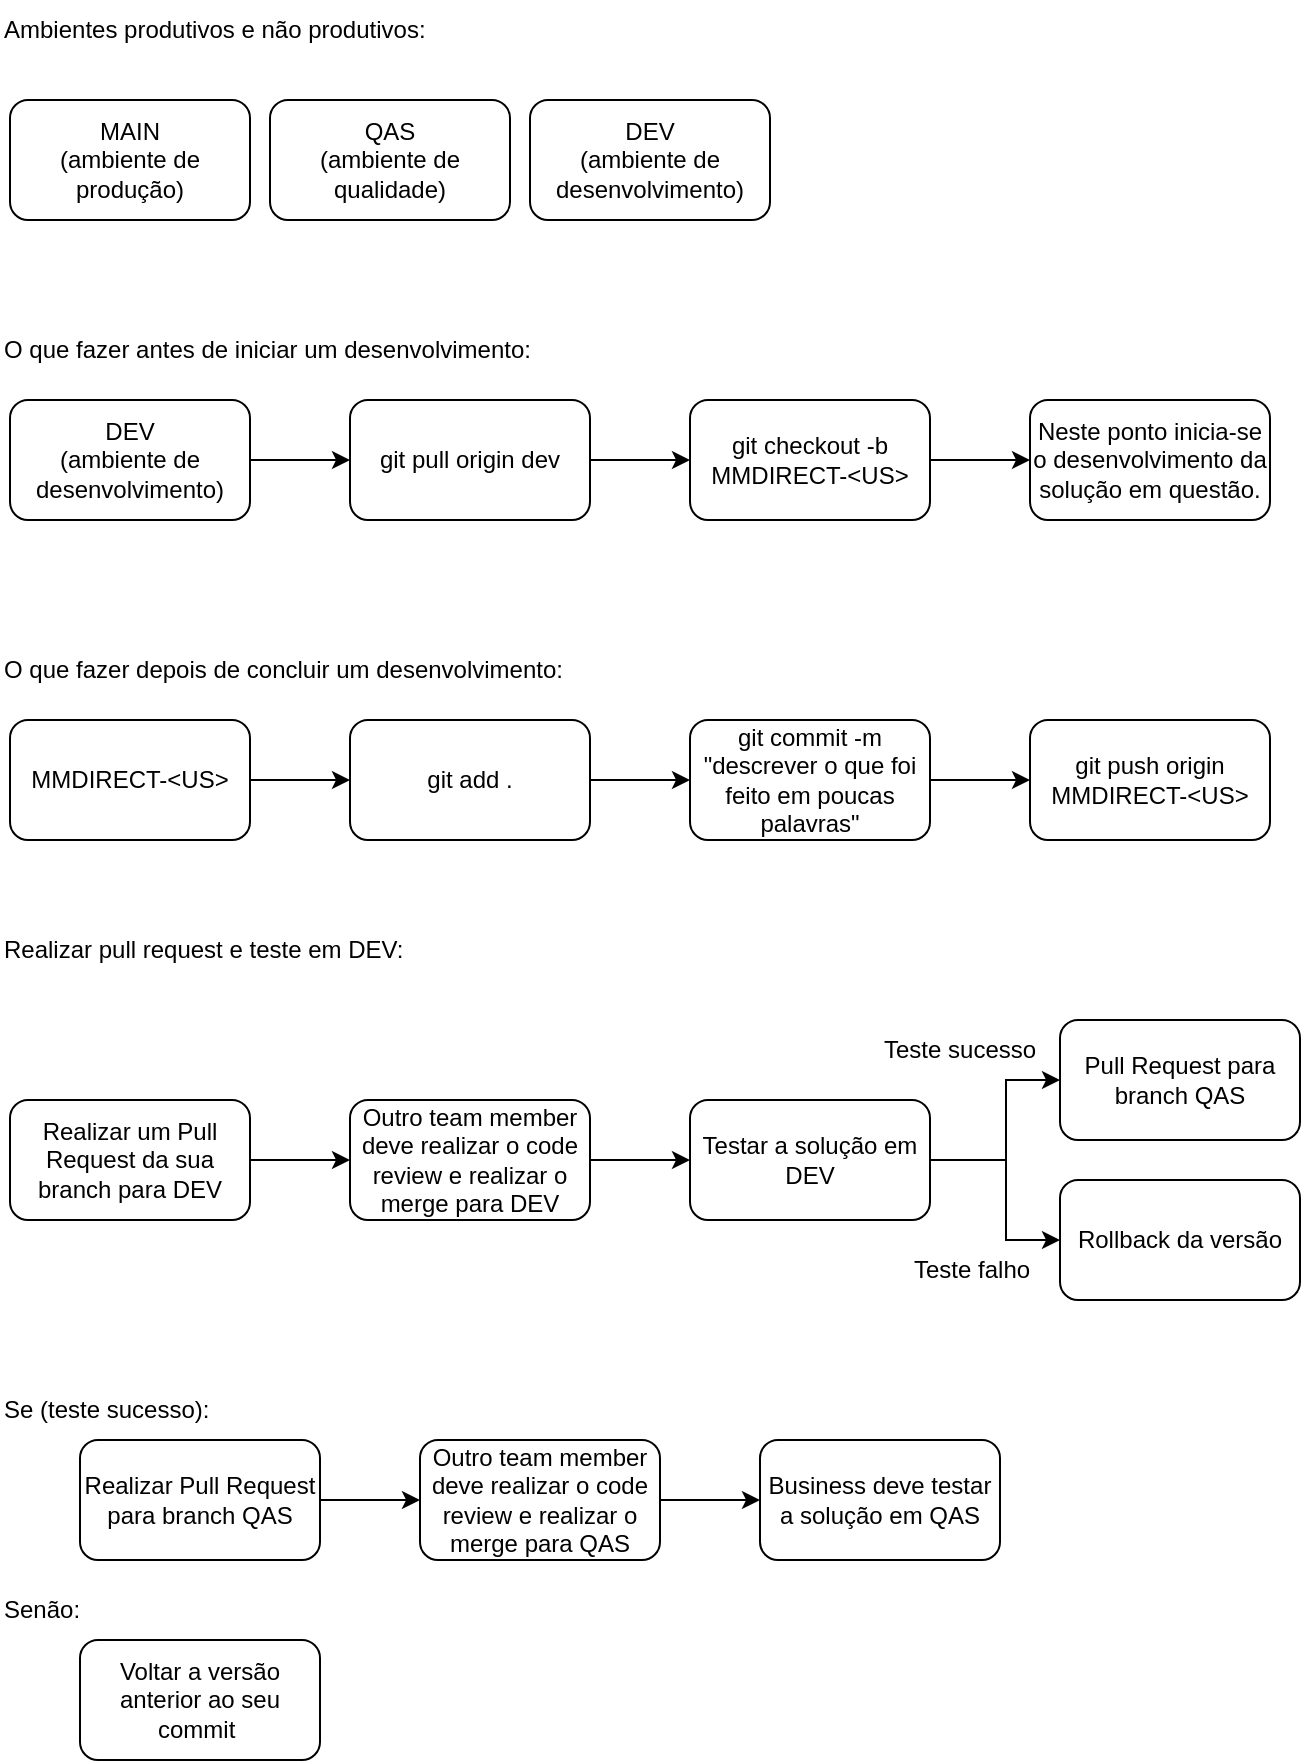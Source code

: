 <mxfile version="20.3.5" type="github">
  <diagram id="w5DIDmxetOVCwucGhKPN" name="Página-1">
    <mxGraphModel dx="869" dy="820" grid="1" gridSize="10" guides="1" tooltips="1" connect="1" arrows="1" fold="1" page="1" pageScale="1" pageWidth="827" pageHeight="1169" math="0" shadow="0">
      <root>
        <mxCell id="0" />
        <mxCell id="1" parent="0" />
        <mxCell id="sKPG98DoeoIHlue1-gec-1" value="MAIN&lt;br&gt;(ambiente de produção)" style="rounded=1;whiteSpace=wrap;html=1;" parent="1" vertex="1">
          <mxGeometry x="45" y="160" width="120" height="60" as="geometry" />
        </mxCell>
        <mxCell id="sKPG98DoeoIHlue1-gec-2" value="QAS&lt;br&gt;(ambiente de qualidade)" style="rounded=1;whiteSpace=wrap;html=1;" parent="1" vertex="1">
          <mxGeometry x="175" y="160" width="120" height="60" as="geometry" />
        </mxCell>
        <mxCell id="sKPG98DoeoIHlue1-gec-3" value="DEV&lt;br&gt;(ambiente de desenvolvimento)" style="rounded=1;whiteSpace=wrap;html=1;" parent="1" vertex="1">
          <mxGeometry x="305" y="160" width="120" height="60" as="geometry" />
        </mxCell>
        <mxCell id="sKPG98DoeoIHlue1-gec-9" value="" style="edgeStyle=orthogonalEdgeStyle;rounded=0;orthogonalLoop=1;jettySize=auto;html=1;" parent="1" source="sKPG98DoeoIHlue1-gec-4" target="sKPG98DoeoIHlue1-gec-8" edge="1">
          <mxGeometry relative="1" as="geometry" />
        </mxCell>
        <mxCell id="sKPG98DoeoIHlue1-gec-4" value="git pull origin dev" style="whiteSpace=wrap;html=1;rounded=1;" parent="1" vertex="1">
          <mxGeometry x="215" y="310" width="120" height="60" as="geometry" />
        </mxCell>
        <mxCell id="sKPG98DoeoIHlue1-gec-7" value="" style="edgeStyle=orthogonalEdgeStyle;rounded=0;orthogonalLoop=1;jettySize=auto;html=1;" parent="1" source="sKPG98DoeoIHlue1-gec-6" target="sKPG98DoeoIHlue1-gec-4" edge="1">
          <mxGeometry relative="1" as="geometry" />
        </mxCell>
        <mxCell id="sKPG98DoeoIHlue1-gec-6" value="DEV&lt;br&gt;(ambiente de desenvolvimento)" style="rounded=1;whiteSpace=wrap;html=1;" parent="1" vertex="1">
          <mxGeometry x="45" y="310" width="120" height="60" as="geometry" />
        </mxCell>
        <mxCell id="sKPG98DoeoIHlue1-gec-11" value="" style="edgeStyle=orthogonalEdgeStyle;rounded=0;orthogonalLoop=1;jettySize=auto;html=1;" parent="1" source="sKPG98DoeoIHlue1-gec-8" target="sKPG98DoeoIHlue1-gec-10" edge="1">
          <mxGeometry relative="1" as="geometry" />
        </mxCell>
        <mxCell id="sKPG98DoeoIHlue1-gec-8" value="git checkout -b MMDIRECT-&amp;lt;US&amp;gt;" style="whiteSpace=wrap;html=1;rounded=1;" parent="1" vertex="1">
          <mxGeometry x="385" y="310" width="120" height="60" as="geometry" />
        </mxCell>
        <mxCell id="sKPG98DoeoIHlue1-gec-10" value="Neste ponto inicia-se o desenvolvimento da solução em questão." style="whiteSpace=wrap;html=1;rounded=1;" parent="1" vertex="1">
          <mxGeometry x="555" y="310" width="120" height="60" as="geometry" />
        </mxCell>
        <mxCell id="sKPG98DoeoIHlue1-gec-12" value="Ambientes produtivos e não produtivos:" style="text;html=1;strokeColor=none;fillColor=none;align=left;verticalAlign=middle;whiteSpace=wrap;rounded=0;" parent="1" vertex="1">
          <mxGeometry x="40" y="110" width="230" height="30" as="geometry" />
        </mxCell>
        <mxCell id="sKPG98DoeoIHlue1-gec-13" value="O que fazer antes de iniciar um desenvolvimento:" style="text;html=1;strokeColor=none;fillColor=none;align=left;verticalAlign=middle;whiteSpace=wrap;rounded=0;" parent="1" vertex="1">
          <mxGeometry x="40" y="270" width="290" height="30" as="geometry" />
        </mxCell>
        <mxCell id="sKPG98DoeoIHlue1-gec-15" value="O que fazer depois de concluir um desenvolvimento:" style="text;html=1;strokeColor=none;fillColor=none;align=left;verticalAlign=middle;whiteSpace=wrap;rounded=0;" parent="1" vertex="1">
          <mxGeometry x="40" y="430" width="290" height="30" as="geometry" />
        </mxCell>
        <mxCell id="sKPG98DoeoIHlue1-gec-16" value="" style="edgeStyle=orthogonalEdgeStyle;rounded=0;orthogonalLoop=1;jettySize=auto;html=1;" parent="1" source="sKPG98DoeoIHlue1-gec-17" target="sKPG98DoeoIHlue1-gec-21" edge="1">
          <mxGeometry relative="1" as="geometry" />
        </mxCell>
        <mxCell id="sKPG98DoeoIHlue1-gec-17" value="git add ." style="whiteSpace=wrap;html=1;rounded=1;" parent="1" vertex="1">
          <mxGeometry x="215" y="470" width="120" height="60" as="geometry" />
        </mxCell>
        <mxCell id="sKPG98DoeoIHlue1-gec-18" value="" style="edgeStyle=orthogonalEdgeStyle;rounded=0;orthogonalLoop=1;jettySize=auto;html=1;" parent="1" source="sKPG98DoeoIHlue1-gec-19" target="sKPG98DoeoIHlue1-gec-17" edge="1">
          <mxGeometry relative="1" as="geometry" />
        </mxCell>
        <mxCell id="sKPG98DoeoIHlue1-gec-19" value="MMDIRECT-&amp;lt;US&amp;gt;" style="rounded=1;whiteSpace=wrap;html=1;" parent="1" vertex="1">
          <mxGeometry x="45" y="470" width="120" height="60" as="geometry" />
        </mxCell>
        <mxCell id="sKPG98DoeoIHlue1-gec-20" value="" style="edgeStyle=orthogonalEdgeStyle;rounded=0;orthogonalLoop=1;jettySize=auto;html=1;" parent="1" source="sKPG98DoeoIHlue1-gec-21" target="sKPG98DoeoIHlue1-gec-22" edge="1">
          <mxGeometry relative="1" as="geometry" />
        </mxCell>
        <mxCell id="sKPG98DoeoIHlue1-gec-21" value="git commit -m &quot;descrever o que foi feito em poucas palavras&quot;" style="whiteSpace=wrap;html=1;rounded=1;" parent="1" vertex="1">
          <mxGeometry x="385" y="470" width="120" height="60" as="geometry" />
        </mxCell>
        <mxCell id="sKPG98DoeoIHlue1-gec-22" value="git push origin MMDIRECT-&amp;lt;US&amp;gt;" style="whiteSpace=wrap;html=1;rounded=1;" parent="1" vertex="1">
          <mxGeometry x="555" y="470" width="120" height="60" as="geometry" />
        </mxCell>
        <mxCell id="sKPG98DoeoIHlue1-gec-24" value="" style="edgeStyle=orthogonalEdgeStyle;rounded=0;orthogonalLoop=1;jettySize=auto;html=1;" parent="1" source="sKPG98DoeoIHlue1-gec-25" target="sKPG98DoeoIHlue1-gec-29" edge="1">
          <mxGeometry relative="1" as="geometry" />
        </mxCell>
        <mxCell id="sKPG98DoeoIHlue1-gec-25" value="Outro team member deve realizar o code review e realizar o merge para DEV" style="whiteSpace=wrap;html=1;rounded=1;" parent="1" vertex="1">
          <mxGeometry x="215" y="660" width="120" height="60" as="geometry" />
        </mxCell>
        <mxCell id="sKPG98DoeoIHlue1-gec-26" value="" style="edgeStyle=orthogonalEdgeStyle;rounded=0;orthogonalLoop=1;jettySize=auto;html=1;" parent="1" source="sKPG98DoeoIHlue1-gec-27" target="sKPG98DoeoIHlue1-gec-25" edge="1">
          <mxGeometry relative="1" as="geometry" />
        </mxCell>
        <mxCell id="sKPG98DoeoIHlue1-gec-27" value="Realizar um Pull Request da sua branch para DEV" style="rounded=1;whiteSpace=wrap;html=1;" parent="1" vertex="1">
          <mxGeometry x="45" y="660" width="120" height="60" as="geometry" />
        </mxCell>
        <mxCell id="sKPG98DoeoIHlue1-gec-34" value="" style="edgeStyle=orthogonalEdgeStyle;rounded=0;orthogonalLoop=1;jettySize=auto;html=1;" parent="1" source="sKPG98DoeoIHlue1-gec-29" target="sKPG98DoeoIHlue1-gec-33" edge="1">
          <mxGeometry relative="1" as="geometry">
            <Array as="points">
              <mxPoint x="543" y="690" />
              <mxPoint x="543" y="730" />
            </Array>
          </mxGeometry>
        </mxCell>
        <mxCell id="sKPG98DoeoIHlue1-gec-29" value="Testar a solução em DEV" style="whiteSpace=wrap;html=1;rounded=1;" parent="1" vertex="1">
          <mxGeometry x="385" y="660" width="120" height="60" as="geometry" />
        </mxCell>
        <mxCell id="sKPG98DoeoIHlue1-gec-32" value="Pull Request para branch QAS" style="whiteSpace=wrap;html=1;rounded=1;" parent="1" vertex="1">
          <mxGeometry x="570" y="620" width="120" height="60" as="geometry" />
        </mxCell>
        <mxCell id="sKPG98DoeoIHlue1-gec-33" value="Rollback da versão" style="whiteSpace=wrap;html=1;rounded=1;" parent="1" vertex="1">
          <mxGeometry x="570" y="700" width="120" height="60" as="geometry" />
        </mxCell>
        <mxCell id="sKPG98DoeoIHlue1-gec-39" value="" style="edgeStyle=orthogonalEdgeStyle;rounded=0;orthogonalLoop=1;jettySize=auto;html=1;exitX=1;exitY=0.5;exitDx=0;exitDy=0;" parent="1" source="sKPG98DoeoIHlue1-gec-29" edge="1">
          <mxGeometry relative="1" as="geometry">
            <mxPoint x="505" y="670" as="sourcePoint" />
            <mxPoint x="570" y="650" as="targetPoint" />
            <Array as="points">
              <mxPoint x="543" y="690" />
              <mxPoint x="543" y="650" />
            </Array>
          </mxGeometry>
        </mxCell>
        <mxCell id="sKPG98DoeoIHlue1-gec-40" value="Teste sucesso" style="text;html=1;strokeColor=none;fillColor=none;align=left;verticalAlign=middle;whiteSpace=wrap;rounded=0;" parent="1" vertex="1">
          <mxGeometry x="480" y="620" width="85" height="30" as="geometry" />
        </mxCell>
        <mxCell id="sKPG98DoeoIHlue1-gec-41" value="Teste falho" style="text;html=1;strokeColor=none;fillColor=none;align=left;verticalAlign=middle;whiteSpace=wrap;rounded=0;" parent="1" vertex="1">
          <mxGeometry x="495" y="730" width="75" height="30" as="geometry" />
        </mxCell>
        <mxCell id="sKPG98DoeoIHlue1-gec-42" value="Realizar pull request e teste em DEV:" style="text;html=1;strokeColor=none;fillColor=none;align=left;verticalAlign=middle;whiteSpace=wrap;rounded=0;" parent="1" vertex="1">
          <mxGeometry x="40" y="570" width="290" height="30" as="geometry" />
        </mxCell>
        <mxCell id="9qRX3K5gcMrkw_FAlSWL-2" value="Se (teste sucesso):" style="text;html=1;strokeColor=none;fillColor=none;align=left;verticalAlign=middle;whiteSpace=wrap;rounded=0;" vertex="1" parent="1">
          <mxGeometry x="40" y="800" width="290" height="30" as="geometry" />
        </mxCell>
        <mxCell id="9qRX3K5gcMrkw_FAlSWL-3" value="Senão:" style="text;html=1;strokeColor=none;fillColor=none;align=left;verticalAlign=middle;whiteSpace=wrap;rounded=0;" vertex="1" parent="1">
          <mxGeometry x="40" y="900" width="290" height="30" as="geometry" />
        </mxCell>
        <mxCell id="9qRX3K5gcMrkw_FAlSWL-6" value="" style="edgeStyle=orthogonalEdgeStyle;rounded=0;orthogonalLoop=1;jettySize=auto;html=1;" edge="1" parent="1" source="9qRX3K5gcMrkw_FAlSWL-4">
          <mxGeometry relative="1" as="geometry">
            <mxPoint x="250" y="860" as="targetPoint" />
          </mxGeometry>
        </mxCell>
        <mxCell id="9qRX3K5gcMrkw_FAlSWL-4" value="Realizar Pull Request para branch QAS" style="whiteSpace=wrap;html=1;rounded=1;" vertex="1" parent="1">
          <mxGeometry x="80" y="830" width="120" height="60" as="geometry" />
        </mxCell>
        <mxCell id="9qRX3K5gcMrkw_FAlSWL-10" value="" style="edgeStyle=orthogonalEdgeStyle;rounded=0;orthogonalLoop=1;jettySize=auto;html=1;" edge="1" parent="1" source="9qRX3K5gcMrkw_FAlSWL-7" target="9qRX3K5gcMrkw_FAlSWL-9">
          <mxGeometry relative="1" as="geometry" />
        </mxCell>
        <mxCell id="9qRX3K5gcMrkw_FAlSWL-7" value="Outro team member deve realizar o code review e realizar o merge para QAS" style="whiteSpace=wrap;html=1;rounded=1;" vertex="1" parent="1">
          <mxGeometry x="250" y="830" width="120" height="60" as="geometry" />
        </mxCell>
        <mxCell id="9qRX3K5gcMrkw_FAlSWL-9" value="Business deve testar a solução em QAS" style="whiteSpace=wrap;html=1;rounded=1;" vertex="1" parent="1">
          <mxGeometry x="420" y="830" width="120" height="60" as="geometry" />
        </mxCell>
        <mxCell id="9qRX3K5gcMrkw_FAlSWL-11" value="Voltar a versão anterior ao seu commit&amp;nbsp;" style="whiteSpace=wrap;html=1;rounded=1;" vertex="1" parent="1">
          <mxGeometry x="80" y="930" width="120" height="60" as="geometry" />
        </mxCell>
      </root>
    </mxGraphModel>
  </diagram>
</mxfile>
